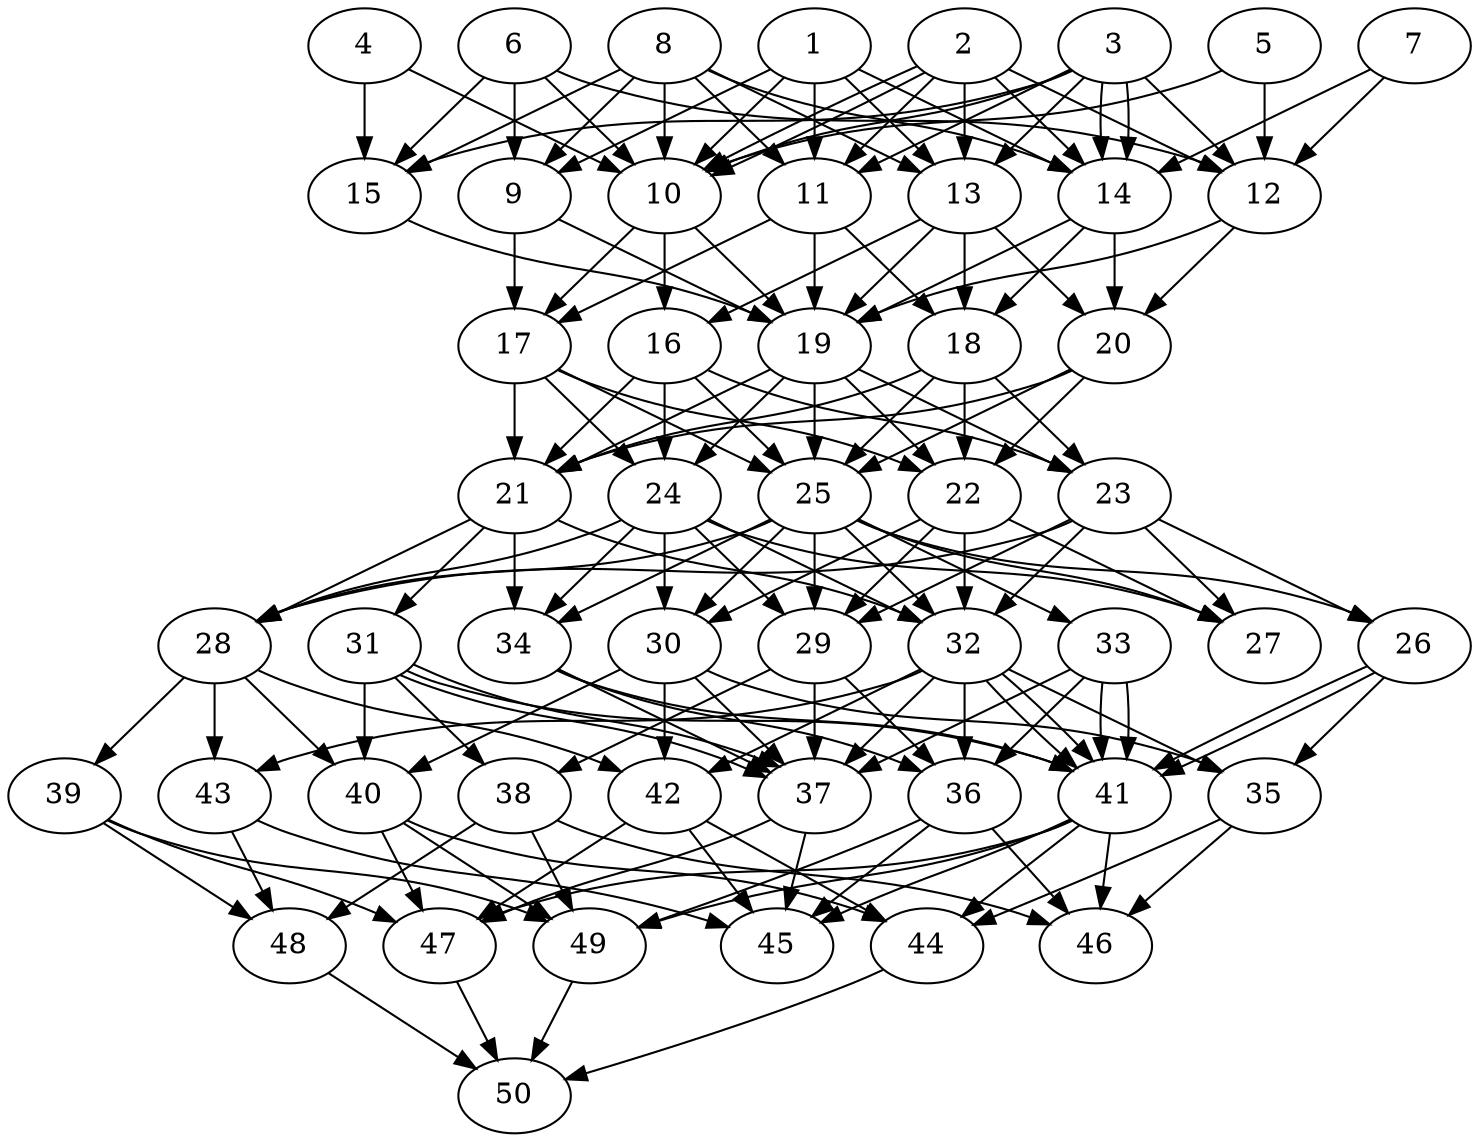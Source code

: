 // DAG automatically generated by daggen at Thu Oct  3 14:07:57 2019
// ./daggen --dot -n 50 --ccr 0.4 --fat 0.5 --regular 0.7 --density 0.9 --mindata 5242880 --maxdata 52428800 
digraph G {
  1 [size="56860160", alpha="0.13", expect_size="22744064"] 
  1 -> 9 [size ="22744064"]
  1 -> 10 [size ="22744064"]
  1 -> 11 [size ="22744064"]
  1 -> 13 [size ="22744064"]
  1 -> 14 [size ="22744064"]
  2 [size="35284480", alpha="0.09", expect_size="14113792"] 
  2 -> 10 [size ="14113792"]
  2 -> 10 [size ="14113792"]
  2 -> 11 [size ="14113792"]
  2 -> 12 [size ="14113792"]
  2 -> 13 [size ="14113792"]
  2 -> 14 [size ="14113792"]
  3 [size="107834880", alpha="0.15", expect_size="43133952"] 
  3 -> 10 [size ="43133952"]
  3 -> 11 [size ="43133952"]
  3 -> 12 [size ="43133952"]
  3 -> 13 [size ="43133952"]
  3 -> 14 [size ="43133952"]
  3 -> 14 [size ="43133952"]
  3 -> 15 [size ="43133952"]
  4 [size="48000000", alpha="0.01", expect_size="19200000"] 
  4 -> 10 [size ="19200000"]
  4 -> 15 [size ="19200000"]
  5 [size="73551360", alpha="0.08", expect_size="29420544"] 
  5 -> 10 [size ="29420544"]
  5 -> 12 [size ="29420544"]
  6 [size="94008320", alpha="0.19", expect_size="37603328"] 
  6 -> 9 [size ="37603328"]
  6 -> 10 [size ="37603328"]
  6 -> 12 [size ="37603328"]
  6 -> 15 [size ="37603328"]
  7 [size="17625600", alpha="0.09", expect_size="7050240"] 
  7 -> 12 [size ="7050240"]
  7 -> 14 [size ="7050240"]
  8 [size="34539520", alpha="0.05", expect_size="13815808"] 
  8 -> 9 [size ="13815808"]
  8 -> 10 [size ="13815808"]
  8 -> 11 [size ="13815808"]
  8 -> 13 [size ="13815808"]
  8 -> 14 [size ="13815808"]
  8 -> 15 [size ="13815808"]
  9 [size="104655360", alpha="0.07", expect_size="41862144"] 
  9 -> 17 [size ="41862144"]
  9 -> 19 [size ="41862144"]
  10 [size="103697920", alpha="0.17", expect_size="41479168"] 
  10 -> 16 [size ="41479168"]
  10 -> 17 [size ="41479168"]
  10 -> 19 [size ="41479168"]
  11 [size="81228800", alpha="0.16", expect_size="32491520"] 
  11 -> 17 [size ="32491520"]
  11 -> 18 [size ="32491520"]
  11 -> 19 [size ="32491520"]
  12 [size="38402560", alpha="0.12", expect_size="15361024"] 
  12 -> 19 [size ="15361024"]
  12 -> 20 [size ="15361024"]
  13 [size="92177920", alpha="0.15", expect_size="36871168"] 
  13 -> 16 [size ="36871168"]
  13 -> 18 [size ="36871168"]
  13 -> 19 [size ="36871168"]
  13 -> 20 [size ="36871168"]
  14 [size="62932480", alpha="0.12", expect_size="25172992"] 
  14 -> 18 [size ="25172992"]
  14 -> 19 [size ="25172992"]
  14 -> 20 [size ="25172992"]
  15 [size="68933120", alpha="0.03", expect_size="27573248"] 
  15 -> 19 [size ="27573248"]
  16 [size="114142720", alpha="0.11", expect_size="45657088"] 
  16 -> 21 [size ="45657088"]
  16 -> 23 [size ="45657088"]
  16 -> 24 [size ="45657088"]
  16 -> 25 [size ="45657088"]
  17 [size="110871040", alpha="0.18", expect_size="44348416"] 
  17 -> 21 [size ="44348416"]
  17 -> 22 [size ="44348416"]
  17 -> 24 [size ="44348416"]
  17 -> 25 [size ="44348416"]
  18 [size="48499200", alpha="0.20", expect_size="19399680"] 
  18 -> 21 [size ="19399680"]
  18 -> 22 [size ="19399680"]
  18 -> 23 [size ="19399680"]
  18 -> 25 [size ="19399680"]
  19 [size="78645760", alpha="0.05", expect_size="31458304"] 
  19 -> 21 [size ="31458304"]
  19 -> 22 [size ="31458304"]
  19 -> 23 [size ="31458304"]
  19 -> 24 [size ="31458304"]
  19 -> 25 [size ="31458304"]
  20 [size="122677760", alpha="0.10", expect_size="49071104"] 
  20 -> 21 [size ="49071104"]
  20 -> 22 [size ="49071104"]
  20 -> 25 [size ="49071104"]
  21 [size="104704000", alpha="0.02", expect_size="41881600"] 
  21 -> 28 [size ="41881600"]
  21 -> 31 [size ="41881600"]
  21 -> 32 [size ="41881600"]
  21 -> 34 [size ="41881600"]
  22 [size="78389760", alpha="0.18", expect_size="31355904"] 
  22 -> 27 [size ="31355904"]
  22 -> 29 [size ="31355904"]
  22 -> 30 [size ="31355904"]
  22 -> 32 [size ="31355904"]
  23 [size="31953920", alpha="0.10", expect_size="12781568"] 
  23 -> 26 [size ="12781568"]
  23 -> 27 [size ="12781568"]
  23 -> 28 [size ="12781568"]
  23 -> 29 [size ="12781568"]
  23 -> 32 [size ="12781568"]
  24 [size="119544320", alpha="0.08", expect_size="47817728"] 
  24 -> 27 [size ="47817728"]
  24 -> 28 [size ="47817728"]
  24 -> 29 [size ="47817728"]
  24 -> 30 [size ="47817728"]
  24 -> 32 [size ="47817728"]
  24 -> 34 [size ="47817728"]
  25 [size="69488640", alpha="0.17", expect_size="27795456"] 
  25 -> 26 [size ="27795456"]
  25 -> 27 [size ="27795456"]
  25 -> 28 [size ="27795456"]
  25 -> 29 [size ="27795456"]
  25 -> 30 [size ="27795456"]
  25 -> 32 [size ="27795456"]
  25 -> 33 [size ="27795456"]
  25 -> 34 [size ="27795456"]
  26 [size="88798720", alpha="0.19", expect_size="35519488"] 
  26 -> 35 [size ="35519488"]
  26 -> 41 [size ="35519488"]
  26 -> 41 [size ="35519488"]
  27 [size="37877760", alpha="0.02", expect_size="15151104"] 
  28 [size="23912960", alpha="0.08", expect_size="9565184"] 
  28 -> 39 [size ="9565184"]
  28 -> 40 [size ="9565184"]
  28 -> 42 [size ="9565184"]
  28 -> 43 [size ="9565184"]
  29 [size="22064640", alpha="0.10", expect_size="8825856"] 
  29 -> 36 [size ="8825856"]
  29 -> 37 [size ="8825856"]
  29 -> 38 [size ="8825856"]
  30 [size="49676800", alpha="0.07", expect_size="19870720"] 
  30 -> 35 [size ="19870720"]
  30 -> 37 [size ="19870720"]
  30 -> 40 [size ="19870720"]
  30 -> 42 [size ="19870720"]
  31 [size="106393600", alpha="0.16", expect_size="42557440"] 
  31 -> 37 [size ="42557440"]
  31 -> 37 [size ="42557440"]
  31 -> 38 [size ="42557440"]
  31 -> 40 [size ="42557440"]
  31 -> 41 [size ="42557440"]
  32 [size="118000640", alpha="0.09", expect_size="47200256"] 
  32 -> 35 [size ="47200256"]
  32 -> 36 [size ="47200256"]
  32 -> 37 [size ="47200256"]
  32 -> 41 [size ="47200256"]
  32 -> 41 [size ="47200256"]
  32 -> 42 [size ="47200256"]
  32 -> 43 [size ="47200256"]
  33 [size="106677760", alpha="0.16", expect_size="42671104"] 
  33 -> 36 [size ="42671104"]
  33 -> 37 [size ="42671104"]
  33 -> 41 [size ="42671104"]
  33 -> 41 [size ="42671104"]
  34 [size="49187840", alpha="0.11", expect_size="19675136"] 
  34 -> 36 [size ="19675136"]
  34 -> 37 [size ="19675136"]
  34 -> 41 [size ="19675136"]
  35 [size="98391040", alpha="0.15", expect_size="39356416"] 
  35 -> 44 [size ="39356416"]
  35 -> 46 [size ="39356416"]
  36 [size="78804480", alpha="0.17", expect_size="31521792"] 
  36 -> 45 [size ="31521792"]
  36 -> 46 [size ="31521792"]
  36 -> 49 [size ="31521792"]
  37 [size="71329280", alpha="0.15", expect_size="28531712"] 
  37 -> 45 [size ="28531712"]
  37 -> 47 [size ="28531712"]
  38 [size="80486400", alpha="0.19", expect_size="32194560"] 
  38 -> 46 [size ="32194560"]
  38 -> 48 [size ="32194560"]
  38 -> 49 [size ="32194560"]
  39 [size="127708160", alpha="0.15", expect_size="51083264"] 
  39 -> 47 [size ="51083264"]
  39 -> 48 [size ="51083264"]
  39 -> 49 [size ="51083264"]
  40 [size="68615680", alpha="0.09", expect_size="27446272"] 
  40 -> 44 [size ="27446272"]
  40 -> 47 [size ="27446272"]
  40 -> 49 [size ="27446272"]
  41 [size="111761920", alpha="0.18", expect_size="44704768"] 
  41 -> 44 [size ="44704768"]
  41 -> 45 [size ="44704768"]
  41 -> 46 [size ="44704768"]
  41 -> 47 [size ="44704768"]
  41 -> 49 [size ="44704768"]
  42 [size="89346560", alpha="0.19", expect_size="35738624"] 
  42 -> 44 [size ="35738624"]
  42 -> 45 [size ="35738624"]
  42 -> 47 [size ="35738624"]
  43 [size="26664960", alpha="0.02", expect_size="10665984"] 
  43 -> 45 [size ="10665984"]
  43 -> 48 [size ="10665984"]
  44 [size="120750080", alpha="0.04", expect_size="48300032"] 
  44 -> 50 [size ="48300032"]
  45 [size="67537920", alpha="0.15", expect_size="27015168"] 
  46 [size="40816640", alpha="0.19", expect_size="16326656"] 
  47 [size="23662080", alpha="0.08", expect_size="9464832"] 
  47 -> 50 [size ="9464832"]
  48 [size="113835520", alpha="0.18", expect_size="45534208"] 
  48 -> 50 [size ="45534208"]
  49 [size="110804480", alpha="0.10", expect_size="44321792"] 
  49 -> 50 [size ="44321792"]
  50 [size="80102400", alpha="0.07", expect_size="32040960"] 
}
